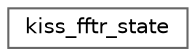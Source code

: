 digraph "Graphical Class Hierarchy"
{
 // INTERACTIVE_SVG=YES
 // LATEX_PDF_SIZE
  bgcolor="transparent";
  edge [fontname=Helvetica,fontsize=10,labelfontname=Helvetica,labelfontsize=10];
  node [fontname=Helvetica,fontsize=10,shape=box,height=0.2,width=0.4];
  rankdir="LR";
  Node0 [id="Node000000",label="kiss_fftr_state",height=0.2,width=0.4,color="grey40", fillcolor="white", style="filled",URL="$d2/da1/kiss__fftr_8cpp.html#df/dc2/structkiss__fftr__state",tooltip=" "];
}

